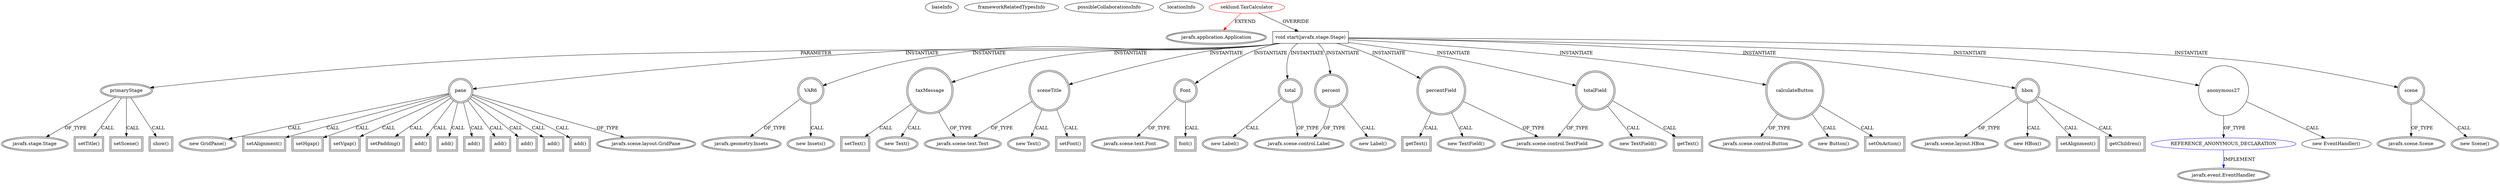 digraph {
baseInfo[graphId=4143,category="extension_graph",isAnonymous=false,possibleRelation=true]
frameworkRelatedTypesInfo[0="javafx.application.Application"]
possibleCollaborationsInfo[0="4143~OVERRIDING_METHOD_DECLARATION-INSTANTIATION-~javafx.application.Application ~javafx.event.EventHandler ~false~true"]
locationInfo[projectName="seke76-test2",filePath="/seke76-test2/test2-master/Kundkort/src/seklund/TaxCalculator.java",contextSignature="TaxCalculator",graphId="4143"]
0[label="seklund.TaxCalculator",vertexType="ROOT_CLIENT_CLASS_DECLARATION",isFrameworkType=false,color=red]
1[label="javafx.application.Application",vertexType="FRAMEWORK_CLASS_TYPE",isFrameworkType=true,peripheries=2]
2[label="void start(javafx.stage.Stage)",vertexType="OVERRIDING_METHOD_DECLARATION",isFrameworkType=false,shape=box]
3[label="primaryStage",vertexType="PARAMETER_DECLARATION",isFrameworkType=true,peripheries=2]
4[label="javafx.stage.Stage",vertexType="FRAMEWORK_CLASS_TYPE",isFrameworkType=true,peripheries=2]
6[label="setTitle()",vertexType="INSIDE_CALL",isFrameworkType=true,peripheries=2,shape=box]
8[label="pane",vertexType="VARIABLE_EXPRESION",isFrameworkType=true,peripheries=2,shape=circle]
9[label="javafx.scene.layout.GridPane",vertexType="FRAMEWORK_CLASS_TYPE",isFrameworkType=true,peripheries=2]
7[label="new GridPane()",vertexType="CONSTRUCTOR_CALL",isFrameworkType=true,peripheries=2]
11[label="setAlignment()",vertexType="INSIDE_CALL",isFrameworkType=true,peripheries=2,shape=box]
13[label="setHgap()",vertexType="INSIDE_CALL",isFrameworkType=true,peripheries=2,shape=box]
15[label="setVgap()",vertexType="INSIDE_CALL",isFrameworkType=true,peripheries=2,shape=box]
17[label="setPadding()",vertexType="INSIDE_CALL",isFrameworkType=true,peripheries=2,shape=box]
19[label="VAR6",vertexType="VARIABLE_EXPRESION",isFrameworkType=true,peripheries=2,shape=circle]
20[label="javafx.geometry.Insets",vertexType="FRAMEWORK_CLASS_TYPE",isFrameworkType=true,peripheries=2]
18[label="new Insets()",vertexType="CONSTRUCTOR_CALL",isFrameworkType=true,peripheries=2]
22[label="sceneTitle",vertexType="VARIABLE_EXPRESION",isFrameworkType=true,peripheries=2,shape=circle]
23[label="javafx.scene.text.Text",vertexType="FRAMEWORK_CLASS_TYPE",isFrameworkType=true,peripheries=2]
21[label="new Text()",vertexType="CONSTRUCTOR_CALL",isFrameworkType=true,peripheries=2]
25[label="setFont()",vertexType="INSIDE_CALL",isFrameworkType=true,peripheries=2,shape=box]
26[label="Font",vertexType="VARIABLE_EXPRESION",isFrameworkType=true,peripheries=2,shape=circle]
28[label="javafx.scene.text.Font",vertexType="FRAMEWORK_CLASS_TYPE",isFrameworkType=true,peripheries=2]
27[label="font()",vertexType="INSIDE_CALL",isFrameworkType=true,peripheries=2,shape=box]
30[label="add()",vertexType="INSIDE_CALL",isFrameworkType=true,peripheries=2,shape=box]
32[label="total",vertexType="VARIABLE_EXPRESION",isFrameworkType=true,peripheries=2,shape=circle]
33[label="javafx.scene.control.Label",vertexType="FRAMEWORK_CLASS_TYPE",isFrameworkType=true,peripheries=2]
31[label="new Label()",vertexType="CONSTRUCTOR_CALL",isFrameworkType=true,peripheries=2]
35[label="add()",vertexType="INSIDE_CALL",isFrameworkType=true,peripheries=2,shape=box]
37[label="totalField",vertexType="VARIABLE_EXPRESION",isFrameworkType=true,peripheries=2,shape=circle]
38[label="javafx.scene.control.TextField",vertexType="FRAMEWORK_CLASS_TYPE",isFrameworkType=true,peripheries=2]
36[label="new TextField()",vertexType="CONSTRUCTOR_CALL",isFrameworkType=true,peripheries=2]
40[label="add()",vertexType="INSIDE_CALL",isFrameworkType=true,peripheries=2,shape=box]
42[label="percent",vertexType="VARIABLE_EXPRESION",isFrameworkType=true,peripheries=2,shape=circle]
41[label="new Label()",vertexType="CONSTRUCTOR_CALL",isFrameworkType=true,peripheries=2]
45[label="add()",vertexType="INSIDE_CALL",isFrameworkType=true,peripheries=2,shape=box]
47[label="percentField",vertexType="VARIABLE_EXPRESION",isFrameworkType=true,peripheries=2,shape=circle]
46[label="new TextField()",vertexType="CONSTRUCTOR_CALL",isFrameworkType=true,peripheries=2]
50[label="add()",vertexType="INSIDE_CALL",isFrameworkType=true,peripheries=2,shape=box]
52[label="calculateButton",vertexType="VARIABLE_EXPRESION",isFrameworkType=true,peripheries=2,shape=circle]
53[label="javafx.scene.control.Button",vertexType="FRAMEWORK_CLASS_TYPE",isFrameworkType=true,peripheries=2]
51[label="new Button()",vertexType="CONSTRUCTOR_CALL",isFrameworkType=true,peripheries=2]
55[label="hbox",vertexType="VARIABLE_EXPRESION",isFrameworkType=true,peripheries=2,shape=circle]
56[label="javafx.scene.layout.HBox",vertexType="FRAMEWORK_CLASS_TYPE",isFrameworkType=true,peripheries=2]
54[label="new HBox()",vertexType="CONSTRUCTOR_CALL",isFrameworkType=true,peripheries=2]
58[label="setAlignment()",vertexType="INSIDE_CALL",isFrameworkType=true,peripheries=2,shape=box]
60[label="getChildren()",vertexType="INSIDE_CALL",isFrameworkType=true,peripheries=2,shape=box]
62[label="add()",vertexType="INSIDE_CALL",isFrameworkType=true,peripheries=2,shape=box]
64[label="taxMessage",vertexType="VARIABLE_EXPRESION",isFrameworkType=true,peripheries=2,shape=circle]
63[label="new Text()",vertexType="CONSTRUCTOR_CALL",isFrameworkType=true,peripheries=2]
67[label="add()",vertexType="INSIDE_CALL",isFrameworkType=true,peripheries=2,shape=box]
69[label="setOnAction()",vertexType="INSIDE_CALL",isFrameworkType=true,peripheries=2,shape=box]
71[label="anonymous27",vertexType="VARIABLE_EXPRESION",isFrameworkType=false,shape=circle]
72[label="REFERENCE_ANONYMOUS_DECLARATION",vertexType="REFERENCE_ANONYMOUS_DECLARATION",isFrameworkType=false,color=blue]
73[label="javafx.event.EventHandler",vertexType="FRAMEWORK_INTERFACE_TYPE",isFrameworkType=true,peripheries=2]
70[label="new EventHandler()",vertexType="CONSTRUCTOR_CALL",isFrameworkType=false]
75[label="getText()",vertexType="INSIDE_CALL",isFrameworkType=true,peripheries=2,shape=box]
77[label="getText()",vertexType="INSIDE_CALL",isFrameworkType=true,peripheries=2,shape=box]
79[label="setText()",vertexType="INSIDE_CALL",isFrameworkType=true,peripheries=2,shape=box]
81[label="scene",vertexType="VARIABLE_EXPRESION",isFrameworkType=true,peripheries=2,shape=circle]
82[label="javafx.scene.Scene",vertexType="FRAMEWORK_CLASS_TYPE",isFrameworkType=true,peripheries=2]
80[label="new Scene()",vertexType="CONSTRUCTOR_CALL",isFrameworkType=true,peripheries=2]
84[label="setScene()",vertexType="INSIDE_CALL",isFrameworkType=true,peripheries=2,shape=box]
86[label="show()",vertexType="INSIDE_CALL",isFrameworkType=true,peripheries=2,shape=box]
0->1[label="EXTEND",color=red]
0->2[label="OVERRIDE"]
3->4[label="OF_TYPE"]
2->3[label="PARAMETER"]
3->6[label="CALL"]
2->8[label="INSTANTIATE"]
8->9[label="OF_TYPE"]
8->7[label="CALL"]
8->11[label="CALL"]
8->13[label="CALL"]
8->15[label="CALL"]
8->17[label="CALL"]
2->19[label="INSTANTIATE"]
19->20[label="OF_TYPE"]
19->18[label="CALL"]
2->22[label="INSTANTIATE"]
22->23[label="OF_TYPE"]
22->21[label="CALL"]
22->25[label="CALL"]
2->26[label="INSTANTIATE"]
26->28[label="OF_TYPE"]
26->27[label="CALL"]
8->30[label="CALL"]
2->32[label="INSTANTIATE"]
32->33[label="OF_TYPE"]
32->31[label="CALL"]
8->35[label="CALL"]
2->37[label="INSTANTIATE"]
37->38[label="OF_TYPE"]
37->36[label="CALL"]
8->40[label="CALL"]
2->42[label="INSTANTIATE"]
42->33[label="OF_TYPE"]
42->41[label="CALL"]
8->45[label="CALL"]
2->47[label="INSTANTIATE"]
47->38[label="OF_TYPE"]
47->46[label="CALL"]
8->50[label="CALL"]
2->52[label="INSTANTIATE"]
52->53[label="OF_TYPE"]
52->51[label="CALL"]
2->55[label="INSTANTIATE"]
55->56[label="OF_TYPE"]
55->54[label="CALL"]
55->58[label="CALL"]
55->60[label="CALL"]
8->62[label="CALL"]
2->64[label="INSTANTIATE"]
64->23[label="OF_TYPE"]
64->63[label="CALL"]
8->67[label="CALL"]
52->69[label="CALL"]
2->71[label="INSTANTIATE"]
72->73[label="IMPLEMENT",color=blue]
71->72[label="OF_TYPE"]
71->70[label="CALL"]
37->75[label="CALL"]
47->77[label="CALL"]
64->79[label="CALL"]
2->81[label="INSTANTIATE"]
81->82[label="OF_TYPE"]
81->80[label="CALL"]
3->84[label="CALL"]
3->86[label="CALL"]
}
